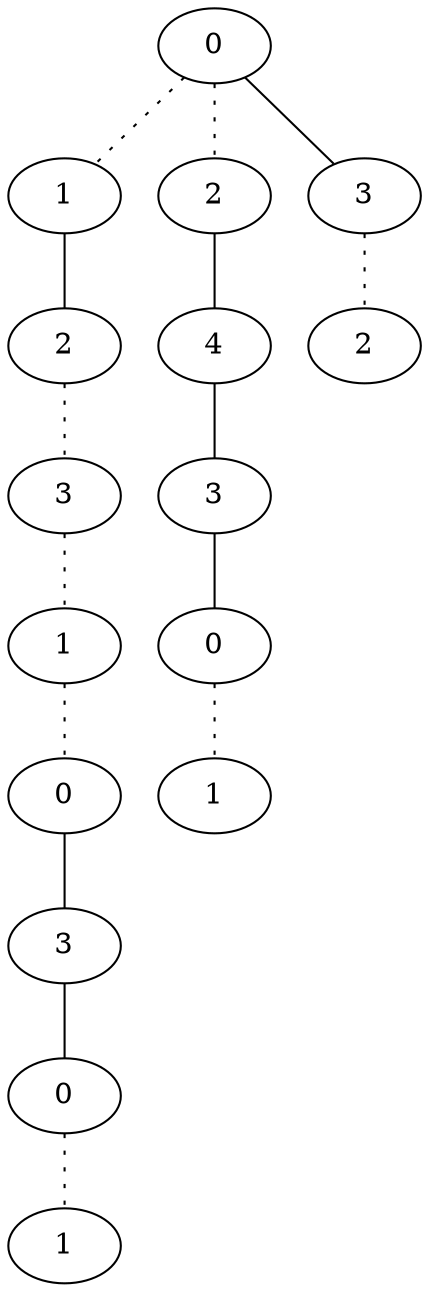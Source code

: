 graph {
a0[label=0];
a1[label=1];
a2[label=2];
a3[label=3];
a4[label=1];
a5[label=0];
a6[label=3];
a7[label=0];
a8[label=1];
a9[label=2];
a10[label=4];
a11[label=3];
a12[label=0];
a13[label=1];
a14[label=3];
a15[label=2];
a0 -- a1 [style=dotted];
a0 -- a9 [style=dotted];
a0 -- a14;
a1 -- a2;
a2 -- a3 [style=dotted];
a3 -- a4 [style=dotted];
a4 -- a5 [style=dotted];
a5 -- a6;
a6 -- a7;
a7 -- a8 [style=dotted];
a9 -- a10;
a10 -- a11;
a11 -- a12;
a12 -- a13 [style=dotted];
a14 -- a15 [style=dotted];
}
